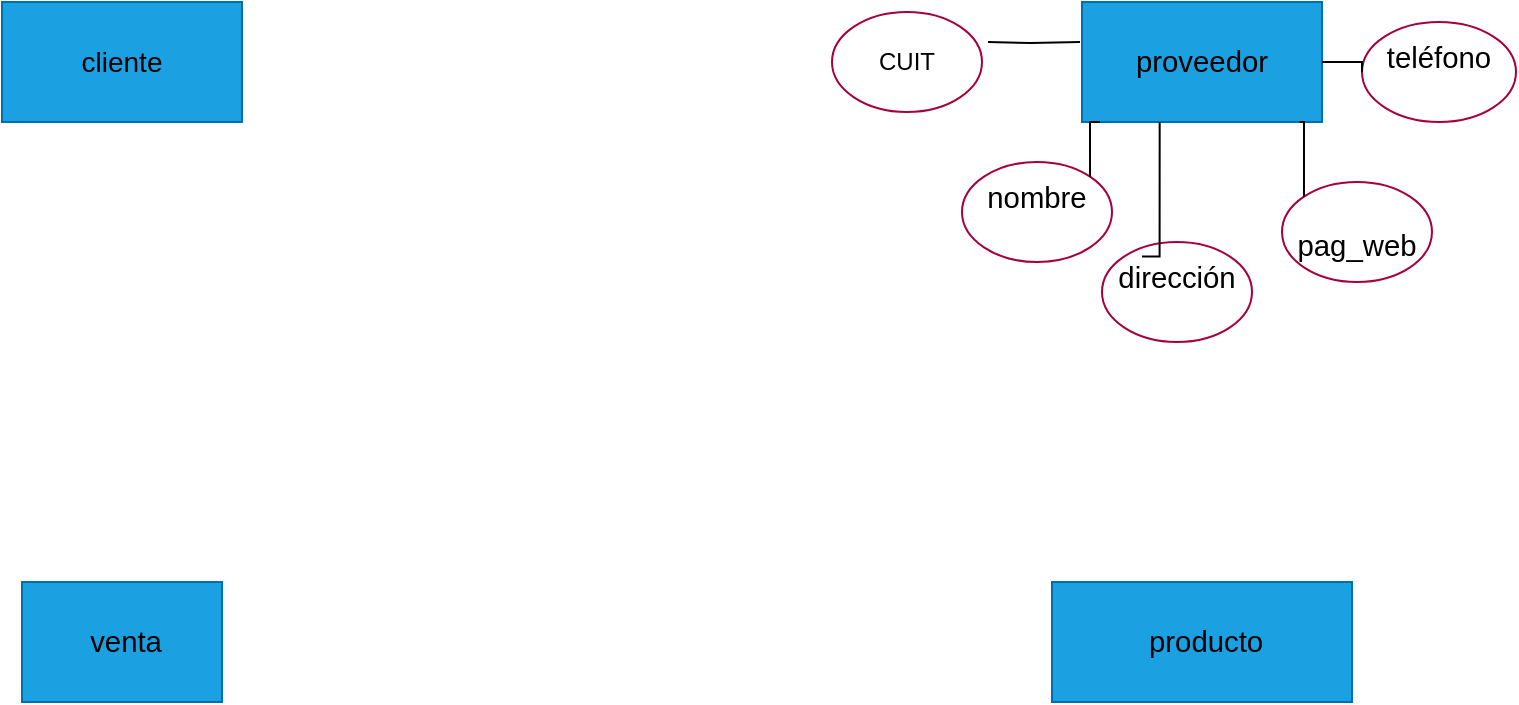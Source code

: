 <mxfile version="21.5.2" type="github">
  <diagram name="Página-1" id="oJO461ESgxMl5yldSxl7">
    <mxGraphModel dx="880" dy="484" grid="1" gridSize="10" guides="1" tooltips="1" connect="1" arrows="1" fold="1" page="1" pageScale="1" pageWidth="827" pageHeight="1169" math="0" shadow="0">
      <root>
        <mxCell id="0" />
        <mxCell id="1" parent="0" />
        <mxCell id="FF92Bi_vO5rWe3Y9IYeU-1" value="&lt;b id=&quot;docs-internal-guid-612375e4-7fff-f534-00d8-93ea4280d572&quot; style=&quot;font-weight:normal;&quot;&gt;&lt;span style=&quot;font-size: 11pt; font-family: Arial; color: rgb(0, 0, 0); background-color: transparent; font-weight: 400; font-style: normal; font-variant: normal; text-decoration: none; vertical-align: baseline;&quot;&gt;proveedor&lt;/span&gt;&lt;/b&gt;" style="rounded=0;whiteSpace=wrap;html=1;fillColor=#1ba1e2;fontColor=#ffffff;strokeColor=#006EAF;" vertex="1" parent="1">
          <mxGeometry x="610" y="40" width="120" height="60" as="geometry" />
        </mxCell>
        <mxCell id="FF92Bi_vO5rWe3Y9IYeU-2" value="&lt;font style=&quot;font-size: 14px;&quot; color=&quot;#000000&quot;&gt;cliente&lt;/font&gt;" style="rounded=0;whiteSpace=wrap;html=1;fillColor=#1ba1e2;fontColor=#ffffff;strokeColor=#006EAF;" vertex="1" parent="1">
          <mxGeometry x="70" y="40" width="120" height="60" as="geometry" />
        </mxCell>
        <mxCell id="FF92Bi_vO5rWe3Y9IYeU-4" value="&lt;b id=&quot;docs-internal-guid-612375e4-7fff-f534-00d8-93ea4280d572&quot; style=&quot;font-weight:normal;&quot;&gt;&lt;span style=&quot;font-size: 11pt; font-family: Arial; color: rgb(0, 0, 0); background-color: transparent; font-weight: 400; font-style: normal; font-variant: normal; text-decoration: none; vertical-align: baseline;&quot;&gt;&amp;nbsp;producto&lt;/span&gt;&lt;/b&gt;" style="rounded=0;whiteSpace=wrap;html=1;fillColor=#1ba1e2;fontColor=#ffffff;strokeColor=#006EAF;" vertex="1" parent="1">
          <mxGeometry x="595" y="330" width="150" height="60" as="geometry" />
        </mxCell>
        <mxCell id="FF92Bi_vO5rWe3Y9IYeU-5" value="&lt;b id=&quot;docs-internal-guid-612375e4-7fff-f534-00d8-93ea4280d572&quot; style=&quot;font-weight:normal;&quot;&gt;&lt;span style=&quot;font-size: 11pt; font-family: Arial; color: rgb(0, 0, 0); background-color: transparent; font-weight: 400; font-style: normal; font-variant: normal; text-decoration: none; vertical-align: baseline;&quot;&gt;&amp;nbsp;venta&lt;/span&gt;&lt;/b&gt;" style="rounded=0;whiteSpace=wrap;html=1;fillColor=#1ba1e2;fontColor=#ffffff;strokeColor=#006EAF;" vertex="1" parent="1">
          <mxGeometry x="80" y="330" width="100" height="60" as="geometry" />
        </mxCell>
        <mxCell id="FF92Bi_vO5rWe3Y9IYeU-8" style="edgeStyle=orthogonalEdgeStyle;rounded=0;orthogonalLoop=1;jettySize=auto;html=1;exitX=0;exitY=1;exitDx=0;exitDy=0;endArrow=none;endFill=0;entryX=1.04;entryY=0.3;entryDx=0;entryDy=0;entryPerimeter=0;" edge="1" parent="1" target="FF92Bi_vO5rWe3Y9IYeU-11">
          <mxGeometry relative="1" as="geometry">
            <mxPoint x="609" y="120" as="targetPoint" />
            <mxPoint x="609" y="60" as="sourcePoint" />
          </mxGeometry>
        </mxCell>
        <mxCell id="FF92Bi_vO5rWe3Y9IYeU-11" value="&lt;font color=&quot;#000000&quot;&gt;CUIT&lt;/font&gt;" style="ellipse;whiteSpace=wrap;html=1;fillColor=#FFFFFF;fontColor=#ffffff;strokeColor=#A50040;" vertex="1" parent="1">
          <mxGeometry x="485" y="45" width="75" height="50" as="geometry" />
        </mxCell>
        <mxCell id="FF92Bi_vO5rWe3Y9IYeU-12" value="&#xa;&lt;b id=&quot;docs-internal-guid-a38ea159-7fff-9421-8ee9-781c6fa0da8d&quot; style=&quot;font-weight:normal;&quot;&gt;&lt;span style=&quot;font-size: 11pt; font-family: Arial; color: rgb(0, 0, 0); background-color: transparent; font-weight: 400; font-style: normal; font-variant: normal; text-decoration: none; vertical-align: baseline;&quot;&gt;nombre&lt;/span&gt;&lt;/b&gt;&#xa;&#xa;" style="ellipse;whiteSpace=wrap;html=1;fillColor=#FFFFFF;fontColor=#ffffff;strokeColor=#A50040;" vertex="1" parent="1">
          <mxGeometry x="550" y="120" width="75" height="50" as="geometry" />
        </mxCell>
        <mxCell id="FF92Bi_vO5rWe3Y9IYeU-13" value="&#xa;&lt;b id=&quot;docs-internal-guid-a2be0e89-7fff-bff9-28b0-4776f87d714c&quot; style=&quot;font-weight:normal;&quot;&gt;&lt;span style=&quot;font-size: 11pt; font-family: Arial; color: rgb(0, 0, 0); background-color: transparent; font-weight: 400; font-style: normal; font-variant: normal; text-decoration: none; vertical-align: baseline;&quot;&gt;dirección&lt;/span&gt;&lt;/b&gt;&#xa;&#xa;" style="ellipse;whiteSpace=wrap;html=1;fillColor=#FFFFFF;fontColor=#ffffff;strokeColor=#A50040;" vertex="1" parent="1">
          <mxGeometry x="620" y="160" width="75" height="50" as="geometry" />
        </mxCell>
        <mxCell id="FF92Bi_vO5rWe3Y9IYeU-14" value="&#xa;&lt;b id=&quot;docs-internal-guid-7a3b23d0-7fff-d6b8-3819-b041989a6772&quot; style=&quot;font-weight:normal;&quot;&gt;&lt;span style=&quot;font-size: 11pt; font-family: Arial; color: rgb(0, 0, 0); background-color: transparent; font-weight: 400; font-style: normal; font-variant: normal; text-decoration: none; vertical-align: baseline;&quot;&gt;teléfono&lt;/span&gt;&lt;/b&gt;&#xa;&#xa;" style="ellipse;whiteSpace=wrap;html=1;fillColor=#FFFFFF;fontColor=#ffffff;strokeColor=#A50040;" vertex="1" parent="1">
          <mxGeometry x="750" y="50" width="77" height="50" as="geometry" />
        </mxCell>
        <mxCell id="FF92Bi_vO5rWe3Y9IYeU-15" value="&lt;br&gt;&lt;b id=&quot;docs-internal-guid-5c7455b6-7fff-094f-ab38-a17ed195b45f&quot; style=&quot;font-weight:normal;&quot;&gt;&lt;span style=&quot;font-size: 11pt; font-family: Arial; color: rgb(0, 0, 0); background-color: transparent; font-weight: 400; font-style: normal; font-variant: normal; text-decoration: none; vertical-align: baseline;&quot;&gt;pag_web&lt;/span&gt;&lt;/b&gt;&lt;br&gt;" style="ellipse;whiteSpace=wrap;html=1;fillColor=#FFFFFF;fontColor=#ffffff;strokeColor=#A50040;" vertex="1" parent="1">
          <mxGeometry x="710" y="130" width="75" height="50" as="geometry" />
        </mxCell>
        <mxCell id="FF92Bi_vO5rWe3Y9IYeU-16" style="edgeStyle=orthogonalEdgeStyle;rounded=0;orthogonalLoop=1;jettySize=auto;html=1;exitX=1;exitY=1;exitDx=0;exitDy=0;endArrow=none;endFill=0;entryX=1;entryY=1;entryDx=0;entryDy=0;" edge="1" parent="1" source="FF92Bi_vO5rWe3Y9IYeU-1" target="FF92Bi_vO5rWe3Y9IYeU-1">
          <mxGeometry relative="1" as="geometry">
            <mxPoint x="730" y="100" as="targetPoint" />
            <mxPoint x="620" y="110" as="sourcePoint" />
          </mxGeometry>
        </mxCell>
        <mxCell id="FF92Bi_vO5rWe3Y9IYeU-22" style="edgeStyle=orthogonalEdgeStyle;rounded=0;orthogonalLoop=1;jettySize=auto;html=1;exitX=0.25;exitY=1;exitDx=0;exitDy=0;endArrow=none;endFill=0;entryX=0;entryY=0;entryDx=0;entryDy=0;" edge="1" parent="1">
          <mxGeometry relative="1" as="geometry">
            <mxPoint x="640.002" y="167.204" as="targetPoint" />
            <mxPoint x="648.84" y="100" as="sourcePoint" />
            <Array as="points">
              <mxPoint x="648.84" y="167" />
            </Array>
          </mxGeometry>
        </mxCell>
        <mxCell id="FF92Bi_vO5rWe3Y9IYeU-29" style="edgeStyle=orthogonalEdgeStyle;rounded=0;orthogonalLoop=1;jettySize=auto;html=1;exitX=1;exitY=0.5;exitDx=0;exitDy=0;endArrow=none;endFill=0;entryX=0;entryY=0.5;entryDx=0;entryDy=0;" edge="1" parent="1" source="FF92Bi_vO5rWe3Y9IYeU-1" target="FF92Bi_vO5rWe3Y9IYeU-14">
          <mxGeometry relative="1" as="geometry">
            <mxPoint x="716" y="187" as="targetPoint" />
            <mxPoint x="701" y="113" as="sourcePoint" />
            <Array as="points">
              <mxPoint x="750" y="70" />
            </Array>
          </mxGeometry>
        </mxCell>
        <mxCell id="FF92Bi_vO5rWe3Y9IYeU-31" style="edgeStyle=orthogonalEdgeStyle;rounded=0;orthogonalLoop=1;jettySize=auto;html=1;exitX=0.25;exitY=1;exitDx=0;exitDy=0;endArrow=none;endFill=0;entryX=1;entryY=0;entryDx=0;entryDy=0;" edge="1" parent="1" target="FF92Bi_vO5rWe3Y9IYeU-12">
          <mxGeometry relative="1" as="geometry">
            <mxPoint x="610" y="167" as="targetPoint" />
            <mxPoint x="619" y="100" as="sourcePoint" />
            <Array as="points">
              <mxPoint x="614" y="100" />
            </Array>
          </mxGeometry>
        </mxCell>
        <mxCell id="FF92Bi_vO5rWe3Y9IYeU-33" style="edgeStyle=orthogonalEdgeStyle;rounded=0;orthogonalLoop=1;jettySize=auto;html=1;exitX=0.25;exitY=1;exitDx=0;exitDy=0;endArrow=none;endFill=0;entryX=0;entryY=0;entryDx=0;entryDy=0;" edge="1" parent="1" target="FF92Bi_vO5rWe3Y9IYeU-15">
          <mxGeometry relative="1" as="geometry">
            <mxPoint x="720" y="120" as="targetPoint" />
            <mxPoint x="718.84" y="100" as="sourcePoint" />
            <Array as="points">
              <mxPoint x="721" y="100" />
            </Array>
          </mxGeometry>
        </mxCell>
      </root>
    </mxGraphModel>
  </diagram>
</mxfile>
